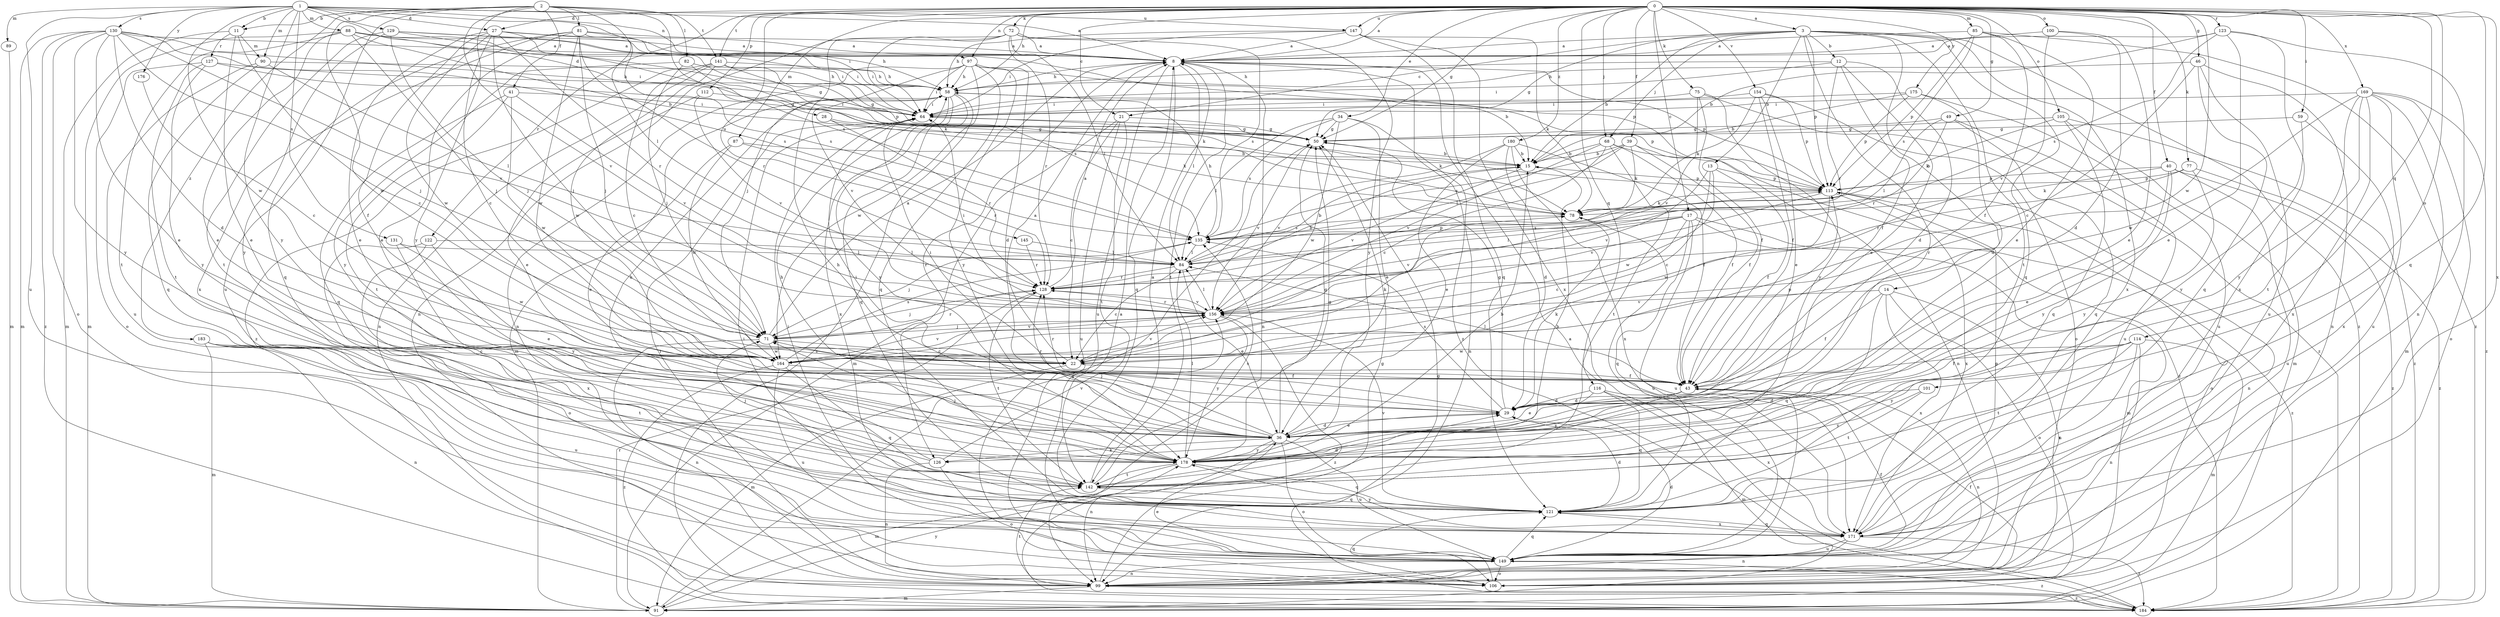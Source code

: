 strict digraph  {
0;
1;
2;
3;
8;
11;
12;
13;
14;
15;
17;
21;
22;
27;
28;
29;
34;
36;
39;
40;
41;
43;
46;
49;
50;
58;
59;
64;
68;
71;
72;
75;
77;
78;
81;
82;
84;
85;
87;
88;
89;
90;
91;
97;
99;
100;
101;
105;
106;
112;
113;
114;
116;
121;
122;
123;
126;
127;
128;
129;
130;
131;
135;
141;
142;
145;
147;
149;
154;
156;
164;
169;
171;
175;
176;
178;
180;
183;
184;
0 -> 3  [label=a];
0 -> 8  [label=a];
0 -> 17  [label=c];
0 -> 21  [label=c];
0 -> 27  [label=d];
0 -> 34  [label=e];
0 -> 39  [label=f];
0 -> 40  [label=f];
0 -> 46  [label=g];
0 -> 49  [label=g];
0 -> 50  [label=g];
0 -> 58  [label=h];
0 -> 59  [label=i];
0 -> 68  [label=j];
0 -> 72  [label=k];
0 -> 75  [label=k];
0 -> 77  [label=k];
0 -> 85  [label=m];
0 -> 87  [label=m];
0 -> 97  [label=n];
0 -> 100  [label=o];
0 -> 101  [label=o];
0 -> 105  [label=o];
0 -> 112  [label=p];
0 -> 114  [label=q];
0 -> 116  [label=q];
0 -> 121  [label=q];
0 -> 122  [label=r];
0 -> 123  [label=r];
0 -> 141  [label=t];
0 -> 145  [label=u];
0 -> 147  [label=u];
0 -> 154  [label=v];
0 -> 164  [label=w];
0 -> 169  [label=x];
0 -> 171  [label=x];
0 -> 175  [label=y];
0 -> 180  [label=z];
1 -> 8  [label=a];
1 -> 11  [label=b];
1 -> 27  [label=d];
1 -> 28  [label=d];
1 -> 64  [label=i];
1 -> 88  [label=m];
1 -> 89  [label=m];
1 -> 90  [label=m];
1 -> 97  [label=n];
1 -> 129  [label=s];
1 -> 130  [label=s];
1 -> 131  [label=s];
1 -> 147  [label=u];
1 -> 149  [label=u];
1 -> 164  [label=w];
1 -> 176  [label=y];
1 -> 178  [label=y];
2 -> 11  [label=b];
2 -> 41  [label=f];
2 -> 81  [label=l];
2 -> 82  [label=l];
2 -> 84  [label=l];
2 -> 135  [label=s];
2 -> 141  [label=t];
2 -> 149  [label=u];
2 -> 156  [label=v];
2 -> 164  [label=w];
2 -> 178  [label=y];
2 -> 183  [label=z];
3 -> 8  [label=a];
3 -> 12  [label=b];
3 -> 13  [label=b];
3 -> 14  [label=b];
3 -> 15  [label=b];
3 -> 21  [label=c];
3 -> 50  [label=g];
3 -> 68  [label=j];
3 -> 113  [label=p];
3 -> 121  [label=q];
3 -> 126  [label=r];
3 -> 142  [label=t];
3 -> 171  [label=x];
3 -> 184  [label=z];
8 -> 58  [label=h];
8 -> 84  [label=l];
8 -> 99  [label=n];
8 -> 113  [label=p];
8 -> 121  [label=q];
8 -> 126  [label=r];
8 -> 142  [label=t];
8 -> 149  [label=u];
8 -> 184  [label=z];
11 -> 22  [label=c];
11 -> 36  [label=e];
11 -> 90  [label=m];
11 -> 91  [label=m];
11 -> 127  [label=r];
12 -> 29  [label=d];
12 -> 36  [label=e];
12 -> 43  [label=f];
12 -> 58  [label=h];
12 -> 64  [label=i];
12 -> 128  [label=r];
13 -> 22  [label=c];
13 -> 43  [label=f];
13 -> 113  [label=p];
13 -> 156  [label=v];
13 -> 164  [label=w];
14 -> 43  [label=f];
14 -> 99  [label=n];
14 -> 106  [label=o];
14 -> 121  [label=q];
14 -> 156  [label=v];
14 -> 171  [label=x];
15 -> 113  [label=p];
15 -> 156  [label=v];
17 -> 22  [label=c];
17 -> 84  [label=l];
17 -> 91  [label=m];
17 -> 121  [label=q];
17 -> 135  [label=s];
17 -> 149  [label=u];
17 -> 156  [label=v];
17 -> 184  [label=z];
21 -> 22  [label=c];
21 -> 50  [label=g];
21 -> 91  [label=m];
21 -> 142  [label=t];
21 -> 149  [label=u];
22 -> 8  [label=a];
22 -> 43  [label=f];
22 -> 78  [label=k];
22 -> 91  [label=m];
22 -> 156  [label=v];
27 -> 8  [label=a];
27 -> 22  [label=c];
27 -> 36  [label=e];
27 -> 43  [label=f];
27 -> 64  [label=i];
27 -> 71  [label=j];
27 -> 113  [label=p];
27 -> 128  [label=r];
27 -> 164  [label=w];
28 -> 50  [label=g];
28 -> 78  [label=k];
28 -> 128  [label=r];
29 -> 36  [label=e];
29 -> 50  [label=g];
29 -> 71  [label=j];
29 -> 78  [label=k];
29 -> 128  [label=r];
29 -> 135  [label=s];
34 -> 36  [label=e];
34 -> 50  [label=g];
34 -> 84  [label=l];
34 -> 99  [label=n];
34 -> 135  [label=s];
34 -> 164  [label=w];
36 -> 29  [label=d];
36 -> 50  [label=g];
36 -> 58  [label=h];
36 -> 64  [label=i];
36 -> 99  [label=n];
36 -> 106  [label=o];
36 -> 149  [label=u];
36 -> 178  [label=y];
36 -> 126  [label=k];
39 -> 15  [label=b];
39 -> 43  [label=f];
39 -> 78  [label=k];
39 -> 84  [label=l];
39 -> 99  [label=n];
39 -> 135  [label=s];
40 -> 36  [label=e];
40 -> 78  [label=k];
40 -> 113  [label=p];
40 -> 149  [label=u];
40 -> 178  [label=y];
40 -> 184  [label=z];
41 -> 64  [label=i];
41 -> 121  [label=q];
41 -> 142  [label=t];
41 -> 156  [label=v];
41 -> 164  [label=w];
43 -> 29  [label=d];
43 -> 64  [label=i];
43 -> 84  [label=l];
43 -> 99  [label=n];
43 -> 113  [label=p];
43 -> 128  [label=r];
43 -> 178  [label=y];
46 -> 22  [label=c];
46 -> 58  [label=h];
46 -> 99  [label=n];
46 -> 121  [label=q];
46 -> 149  [label=u];
49 -> 50  [label=g];
49 -> 84  [label=l];
49 -> 121  [label=q];
49 -> 128  [label=r];
49 -> 149  [label=u];
50 -> 15  [label=b];
50 -> 156  [label=v];
58 -> 64  [label=i];
58 -> 91  [label=m];
58 -> 113  [label=p];
58 -> 121  [label=q];
58 -> 171  [label=x];
58 -> 178  [label=y];
58 -> 184  [label=z];
59 -> 50  [label=g];
59 -> 171  [label=x];
59 -> 178  [label=y];
64 -> 50  [label=g];
64 -> 78  [label=k];
68 -> 15  [label=b];
68 -> 22  [label=c];
68 -> 43  [label=f];
68 -> 142  [label=t];
68 -> 156  [label=v];
68 -> 184  [label=z];
71 -> 8  [label=a];
71 -> 22  [label=c];
71 -> 99  [label=n];
71 -> 128  [label=r];
71 -> 156  [label=v];
71 -> 164  [label=w];
72 -> 8  [label=a];
72 -> 64  [label=i];
72 -> 71  [label=j];
72 -> 84  [label=l];
72 -> 99  [label=n];
72 -> 128  [label=r];
72 -> 135  [label=s];
72 -> 178  [label=y];
75 -> 43  [label=f];
75 -> 64  [label=i];
75 -> 156  [label=v];
75 -> 178  [label=y];
75 -> 184  [label=z];
77 -> 113  [label=p];
77 -> 128  [label=r];
77 -> 178  [label=y];
77 -> 184  [label=z];
78 -> 135  [label=s];
78 -> 149  [label=u];
81 -> 8  [label=a];
81 -> 36  [label=e];
81 -> 71  [label=j];
81 -> 113  [label=p];
81 -> 121  [label=q];
81 -> 128  [label=r];
81 -> 135  [label=s];
81 -> 164  [label=w];
81 -> 171  [label=x];
82 -> 58  [label=h];
82 -> 71  [label=j];
82 -> 135  [label=s];
82 -> 178  [label=y];
84 -> 15  [label=b];
84 -> 22  [label=c];
84 -> 36  [label=e];
84 -> 113  [label=p];
84 -> 128  [label=r];
85 -> 8  [label=a];
85 -> 36  [label=e];
85 -> 43  [label=f];
85 -> 113  [label=p];
85 -> 135  [label=s];
85 -> 184  [label=z];
87 -> 15  [label=b];
87 -> 36  [label=e];
87 -> 128  [label=r];
87 -> 164  [label=w];
88 -> 8  [label=a];
88 -> 15  [label=b];
88 -> 36  [label=e];
88 -> 50  [label=g];
88 -> 58  [label=h];
88 -> 71  [label=j];
88 -> 91  [label=m];
88 -> 142  [label=t];
89 -> 91  [label=m];
90 -> 58  [label=h];
90 -> 84  [label=l];
90 -> 121  [label=q];
90 -> 149  [label=u];
91 -> 50  [label=g];
91 -> 128  [label=r];
91 -> 178  [label=y];
97 -> 15  [label=b];
97 -> 29  [label=d];
97 -> 58  [label=h];
97 -> 64  [label=i];
97 -> 99  [label=n];
97 -> 121  [label=q];
97 -> 156  [label=v];
97 -> 164  [label=w];
97 -> 178  [label=y];
99 -> 50  [label=g];
99 -> 64  [label=i];
99 -> 91  [label=m];
99 -> 142  [label=t];
99 -> 184  [label=z];
100 -> 8  [label=a];
100 -> 29  [label=d];
100 -> 36  [label=e];
100 -> 156  [label=v];
101 -> 29  [label=d];
101 -> 142  [label=t];
101 -> 178  [label=y];
105 -> 50  [label=g];
105 -> 78  [label=k];
105 -> 91  [label=m];
105 -> 121  [label=q];
105 -> 184  [label=z];
106 -> 36  [label=e];
106 -> 43  [label=f];
106 -> 121  [label=q];
112 -> 36  [label=e];
112 -> 64  [label=i];
112 -> 156  [label=v];
113 -> 78  [label=k];
113 -> 99  [label=n];
113 -> 106  [label=o];
113 -> 156  [label=v];
113 -> 164  [label=w];
113 -> 171  [label=x];
114 -> 43  [label=f];
114 -> 91  [label=m];
114 -> 99  [label=n];
114 -> 142  [label=t];
114 -> 164  [label=w];
114 -> 171  [label=x];
114 -> 178  [label=y];
116 -> 29  [label=d];
116 -> 36  [label=e];
116 -> 91  [label=m];
116 -> 121  [label=q];
116 -> 171  [label=x];
121 -> 29  [label=d];
121 -> 156  [label=v];
121 -> 171  [label=x];
122 -> 36  [label=e];
122 -> 84  [label=l];
122 -> 106  [label=o];
122 -> 171  [label=x];
123 -> 8  [label=a];
123 -> 15  [label=b];
123 -> 36  [label=e];
123 -> 99  [label=n];
123 -> 135  [label=s];
123 -> 171  [label=x];
126 -> 58  [label=h];
126 -> 71  [label=j];
126 -> 99  [label=n];
126 -> 106  [label=o];
126 -> 156  [label=v];
127 -> 50  [label=g];
127 -> 58  [label=h];
127 -> 106  [label=o];
127 -> 142  [label=t];
127 -> 178  [label=y];
128 -> 8  [label=a];
128 -> 15  [label=b];
128 -> 71  [label=j];
128 -> 142  [label=t];
128 -> 156  [label=v];
129 -> 8  [label=a];
129 -> 64  [label=i];
129 -> 71  [label=j];
129 -> 78  [label=k];
129 -> 142  [label=t];
129 -> 178  [label=y];
130 -> 8  [label=a];
130 -> 29  [label=d];
130 -> 36  [label=e];
130 -> 64  [label=i];
130 -> 71  [label=j];
130 -> 91  [label=m];
130 -> 106  [label=o];
130 -> 135  [label=s];
130 -> 156  [label=v];
130 -> 178  [label=y];
130 -> 184  [label=z];
131 -> 84  [label=l];
131 -> 164  [label=w];
131 -> 178  [label=y];
135 -> 58  [label=h];
135 -> 71  [label=j];
135 -> 84  [label=l];
141 -> 22  [label=c];
141 -> 50  [label=g];
141 -> 58  [label=h];
141 -> 78  [label=k];
141 -> 99  [label=n];
141 -> 164  [label=w];
141 -> 184  [label=z];
142 -> 8  [label=a];
142 -> 15  [label=b];
142 -> 29  [label=d];
142 -> 121  [label=q];
142 -> 135  [label=s];
145 -> 84  [label=l];
145 -> 128  [label=r];
147 -> 8  [label=a];
147 -> 58  [label=h];
147 -> 64  [label=i];
147 -> 78  [label=k];
147 -> 121  [label=q];
147 -> 171  [label=x];
149 -> 8  [label=a];
149 -> 29  [label=d];
149 -> 43  [label=f];
149 -> 64  [label=i];
149 -> 99  [label=n];
149 -> 106  [label=o];
149 -> 121  [label=q];
149 -> 184  [label=z];
154 -> 36  [label=e];
154 -> 43  [label=f];
154 -> 64  [label=i];
154 -> 78  [label=k];
154 -> 106  [label=o];
154 -> 113  [label=p];
156 -> 64  [label=i];
156 -> 71  [label=j];
156 -> 84  [label=l];
156 -> 128  [label=r];
156 -> 178  [label=y];
156 -> 184  [label=z];
164 -> 43  [label=f];
164 -> 121  [label=q];
164 -> 135  [label=s];
164 -> 149  [label=u];
164 -> 156  [label=v];
164 -> 184  [label=z];
169 -> 64  [label=i];
169 -> 91  [label=m];
169 -> 106  [label=o];
169 -> 142  [label=t];
169 -> 149  [label=u];
169 -> 164  [label=w];
169 -> 171  [label=x];
169 -> 178  [label=y];
169 -> 184  [label=z];
171 -> 64  [label=i];
171 -> 99  [label=n];
171 -> 113  [label=p];
171 -> 121  [label=q];
171 -> 149  [label=u];
171 -> 178  [label=y];
171 -> 184  [label=z];
175 -> 15  [label=b];
175 -> 29  [label=d];
175 -> 64  [label=i];
175 -> 113  [label=p];
175 -> 149  [label=u];
176 -> 22  [label=c];
178 -> 15  [label=b];
178 -> 50  [label=g];
178 -> 58  [label=h];
178 -> 71  [label=j];
178 -> 84  [label=l];
178 -> 91  [label=m];
178 -> 121  [label=q];
178 -> 142  [label=t];
180 -> 15  [label=b];
180 -> 29  [label=d];
180 -> 36  [label=e];
180 -> 43  [label=f];
180 -> 156  [label=v];
180 -> 171  [label=x];
183 -> 22  [label=c];
183 -> 91  [label=m];
183 -> 99  [label=n];
183 -> 142  [label=t];
183 -> 149  [label=u];
184 -> 8  [label=a];
184 -> 50  [label=g];
}
